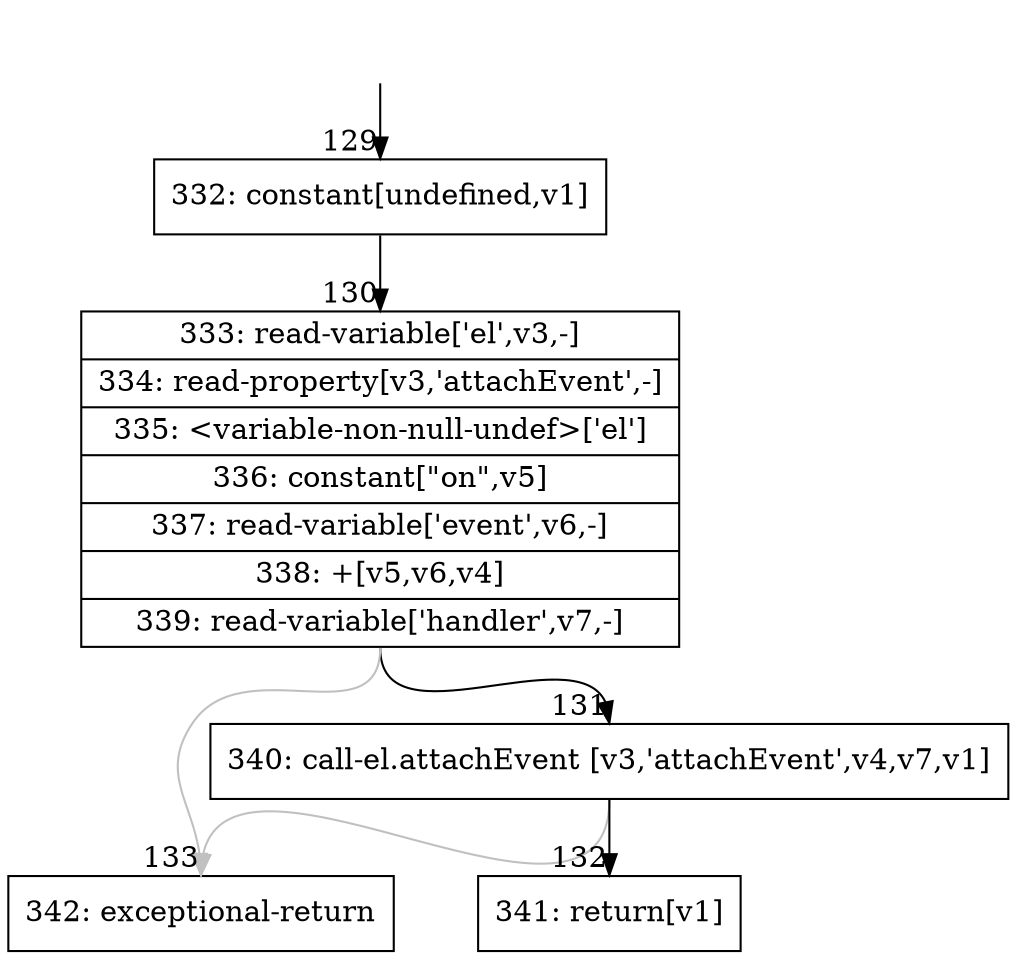 digraph {
rankdir="TD"
BB_entry16[shape=none,label=""];
BB_entry16 -> BB129 [tailport=s, headport=n, headlabel="    129"]
BB129 [shape=record label="{332: constant[undefined,v1]}" ] 
BB129 -> BB130 [tailport=s, headport=n, headlabel="      130"]
BB130 [shape=record label="{333: read-variable['el',v3,-]|334: read-property[v3,'attachEvent',-]|335: \<variable-non-null-undef\>['el']|336: constant[\"on\",v5]|337: read-variable['event',v6,-]|338: +[v5,v6,v4]|339: read-variable['handler',v7,-]}" ] 
BB130 -> BB131 [tailport=s, headport=n, headlabel="      131"]
BB130 -> BB133 [tailport=s, headport=n, color=gray, headlabel="      133"]
BB131 [shape=record label="{340: call-el.attachEvent [v3,'attachEvent',v4,v7,v1]}" ] 
BB131 -> BB132 [tailport=s, headport=n, headlabel="      132"]
BB131 -> BB133 [tailport=s, headport=n, color=gray]
BB132 [shape=record label="{341: return[v1]}" ] 
BB133 [shape=record label="{342: exceptional-return}" ] 
//#$~ 103
}
